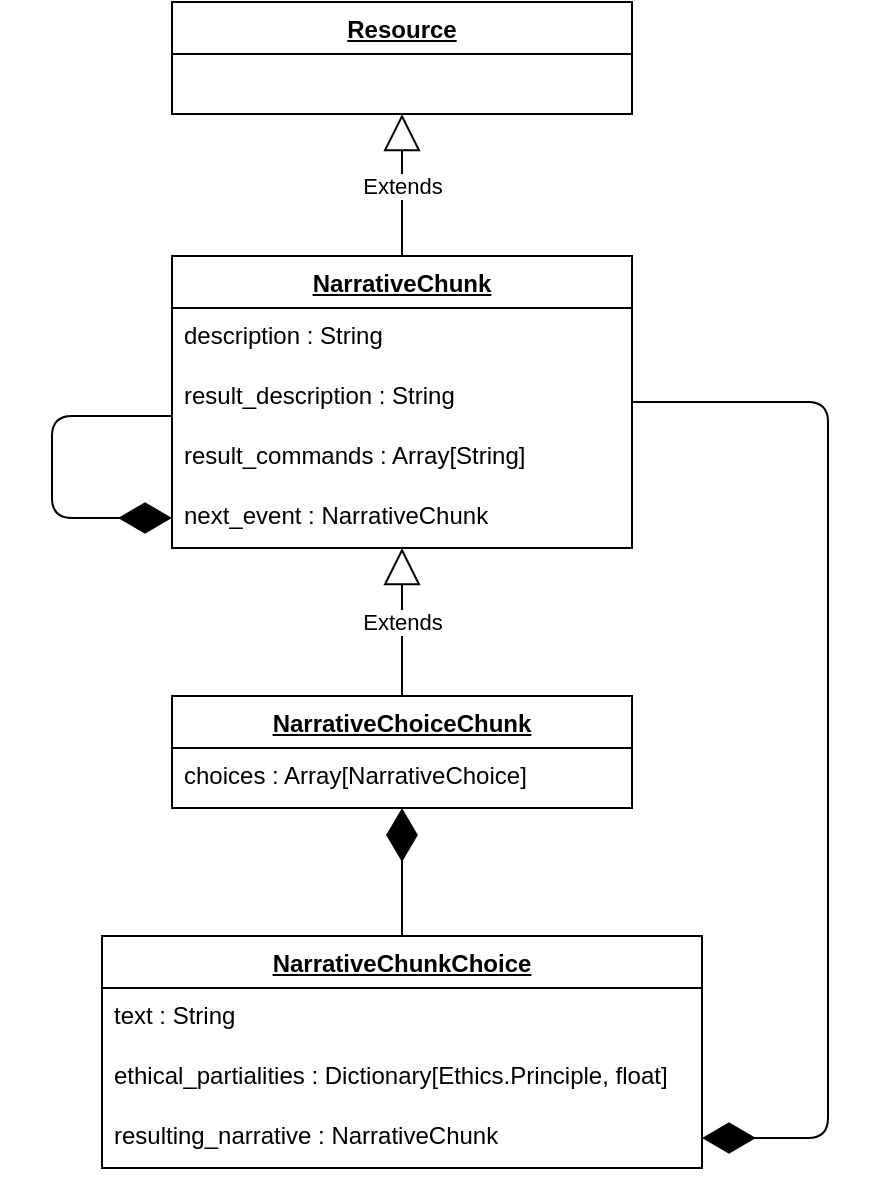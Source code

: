 <mxfile>
    <diagram id="B_DezO1rvKCadzvHnShA" name="CLASS">
        <mxGraphModel dx="524" dy="827" grid="1" gridSize="10" guides="1" tooltips="1" connect="1" arrows="1" fold="1" page="1" pageScale="1" pageWidth="1100" pageHeight="850" math="0" shadow="0">
            <root>
                <mxCell id="0"/>
                <mxCell id="1" parent="0"/>
                <mxCell id="2" value="NarrativeChoiceChunk" style="swimlane;fontStyle=5;align=center;verticalAlign=top;childLayout=stackLayout;horizontal=1;startSize=26;horizontalStack=0;resizeParent=1;resizeParentMax=0;resizeLast=0;collapsible=1;marginBottom=0;whiteSpace=wrap;html=1;" parent="1" vertex="1">
                    <mxGeometry x="435" y="481" width="230" height="56" as="geometry"/>
                </mxCell>
                <mxCell id="6" value="choices : Array[NarrativeChoice]" style="text;strokeColor=none;fillColor=none;align=left;verticalAlign=top;spacingLeft=4;spacingRight=4;overflow=hidden;rotatable=0;points=[[0,0.5],[1,0.5]];portConstraint=eastwest;whiteSpace=wrap;html=1;" parent="2" vertex="1">
                    <mxGeometry y="26" width="230" height="30" as="geometry"/>
                </mxCell>
                <mxCell id="9" value="NarrativeChunkChoice" style="swimlane;fontStyle=5;align=center;verticalAlign=top;childLayout=stackLayout;horizontal=1;startSize=26;horizontalStack=0;resizeParent=1;resizeParentMax=0;resizeLast=0;collapsible=1;marginBottom=0;whiteSpace=wrap;html=1;" parent="1" vertex="1">
                    <mxGeometry x="400" y="601" width="300" height="116" as="geometry"/>
                </mxCell>
                <mxCell id="12" value="text : String" style="text;strokeColor=none;fillColor=none;align=left;verticalAlign=top;spacingLeft=4;spacingRight=4;overflow=hidden;rotatable=0;points=[[0,0.5],[1,0.5]];portConstraint=eastwest;whiteSpace=wrap;html=1;" parent="9" vertex="1">
                    <mxGeometry y="26" width="300" height="30" as="geometry"/>
                </mxCell>
                <mxCell id="14" value="ethical_partialities : Dictionary[Ethics.Principle, float]" style="text;strokeColor=none;fillColor=none;align=left;verticalAlign=top;spacingLeft=4;spacingRight=4;overflow=hidden;rotatable=0;points=[[0,0.5],[1,0.5]];portConstraint=eastwest;whiteSpace=wrap;html=1;" parent="9" vertex="1">
                    <mxGeometry y="56" width="300" height="30" as="geometry"/>
                </mxCell>
                <mxCell id="16" value="resulting_narrative : NarrativeChunk" style="text;strokeColor=none;fillColor=none;align=left;verticalAlign=top;spacingLeft=4;spacingRight=4;overflow=hidden;rotatable=0;points=[[0,0.5],[1,0.5]];portConstraint=eastwest;whiteSpace=wrap;html=1;" parent="9" vertex="1">
                    <mxGeometry y="86" width="300" height="30" as="geometry"/>
                </mxCell>
                <mxCell id="15" value="" style="endArrow=diamondThin;endFill=1;endSize=24;html=1;edgeStyle=elbowEdgeStyle;elbow=vertical;" parent="1" source="9" target="6" edge="1">
                    <mxGeometry width="160" relative="1" as="geometry">
                        <mxPoint x="545" y="716" as="sourcePoint"/>
                        <mxPoint x="435" y="560" as="targetPoint"/>
                        <Array as="points">
                            <mxPoint x="550" y="601"/>
                        </Array>
                    </mxGeometry>
                </mxCell>
                <mxCell id="24" value="Extends" style="endArrow=block;endSize=16;endFill=0;html=1;edgeStyle=elbowEdgeStyle;" parent="1" source="2" target="r-k2IQQcktP8UsuVngvY-32" edge="1">
                    <mxGeometry width="160" relative="1" as="geometry">
                        <mxPoint x="565" y="481" as="sourcePoint"/>
                        <mxPoint x="725" y="481" as="targetPoint"/>
                    </mxGeometry>
                </mxCell>
                <mxCell id="27" value="Resource" style="swimlane;fontStyle=5;align=center;verticalAlign=top;childLayout=stackLayout;horizontal=1;startSize=26;horizontalStack=0;resizeParent=1;resizeParentMax=0;resizeLast=0;collapsible=1;marginBottom=0;whiteSpace=wrap;html=1;" parent="1" vertex="1">
                    <mxGeometry x="435" y="134" width="230" height="56" as="geometry"/>
                </mxCell>
                <mxCell id="30" value="Extends" style="endArrow=block;endSize=16;endFill=0;html=1;edgeStyle=elbowEdgeStyle;" parent="1" source="r-k2IQQcktP8UsuVngvY-32" target="27" edge="1">
                    <mxGeometry width="160" relative="1" as="geometry">
                        <mxPoint x="805" y="521" as="sourcePoint"/>
                        <mxPoint x="570" y="373" as="targetPoint"/>
                    </mxGeometry>
                </mxCell>
                <mxCell id="r-k2IQQcktP8UsuVngvY-32" value="NarrativeChunk" style="swimlane;fontStyle=5;align=center;verticalAlign=top;childLayout=stackLayout;horizontal=1;startSize=26;horizontalStack=0;resizeParent=1;resizeParentMax=0;resizeLast=0;collapsible=1;marginBottom=0;whiteSpace=wrap;html=1;" parent="1" vertex="1">
                    <mxGeometry x="435" y="261" width="230" height="146" as="geometry"/>
                </mxCell>
                <mxCell id="r-k2IQQcktP8UsuVngvY-33" value="description : String" style="text;strokeColor=none;fillColor=none;align=left;verticalAlign=top;spacingLeft=4;spacingRight=4;overflow=hidden;rotatable=0;points=[[0,0.5],[1,0.5]];portConstraint=eastwest;whiteSpace=wrap;html=1;" parent="r-k2IQQcktP8UsuVngvY-32" vertex="1">
                    <mxGeometry y="26" width="230" height="30" as="geometry"/>
                </mxCell>
                <mxCell id="r-k2IQQcktP8UsuVngvY-34" value="result_description : String" style="text;strokeColor=none;fillColor=none;align=left;verticalAlign=top;spacingLeft=4;spacingRight=4;overflow=hidden;rotatable=0;points=[[0,0.5],[1,0.5]];portConstraint=eastwest;whiteSpace=wrap;html=1;" parent="r-k2IQQcktP8UsuVngvY-32" vertex="1">
                    <mxGeometry y="56" width="230" height="30" as="geometry"/>
                </mxCell>
                <mxCell id="r-k2IQQcktP8UsuVngvY-35" value="result_commands : Array[String]" style="text;strokeColor=none;fillColor=none;align=left;verticalAlign=top;spacingLeft=4;spacingRight=4;overflow=hidden;rotatable=0;points=[[0,0.5],[1,0.5]];portConstraint=eastwest;whiteSpace=wrap;html=1;" parent="r-k2IQQcktP8UsuVngvY-32" vertex="1">
                    <mxGeometry y="86" width="230" height="30" as="geometry"/>
                </mxCell>
                <mxCell id="KljNtrRuVCwtTmo7OKSc-30" value="next_event : NarrativeChunk" style="text;strokeColor=none;fillColor=none;align=left;verticalAlign=top;spacingLeft=4;spacingRight=4;overflow=hidden;rotatable=0;points=[[0,0.5],[1,0.5]];portConstraint=eastwest;whiteSpace=wrap;html=1;" parent="r-k2IQQcktP8UsuVngvY-32" vertex="1">
                    <mxGeometry y="116" width="230" height="30" as="geometry"/>
                </mxCell>
                <mxCell id="KljNtrRuVCwtTmo7OKSc-31" value="" style="endArrow=diamondThin;endFill=1;endSize=24;html=1;edgeStyle=orthogonalEdgeStyle;entryX=0;entryY=0.5;entryDx=0;entryDy=0;elbow=vertical;" parent="r-k2IQQcktP8UsuVngvY-32" source="r-k2IQQcktP8UsuVngvY-32" target="KljNtrRuVCwtTmo7OKSc-30" edge="1">
                    <mxGeometry width="160" relative="1" as="geometry">
                        <mxPoint x="280" y="30" as="sourcePoint"/>
                        <mxPoint x="400" y="190" as="targetPoint"/>
                        <Array as="points">
                            <mxPoint x="-60" y="80"/>
                            <mxPoint x="-60" y="131"/>
                        </Array>
                    </mxGeometry>
                </mxCell>
                <mxCell id="r-k2IQQcktP8UsuVngvY-36" value="" style="endArrow=diamondThin;endFill=1;endSize=24;html=1;edgeStyle=elbowEdgeStyle;elbow=vertical;" parent="1" source="r-k2IQQcktP8UsuVngvY-32" target="16" edge="1">
                    <mxGeometry width="160" relative="1" as="geometry">
                        <mxPoint x="563" y="616" as="sourcePoint"/>
                        <mxPoint x="643" y="437" as="targetPoint"/>
                        <Array as="points">
                            <mxPoint x="763" y="217"/>
                            <mxPoint x="623" y="247"/>
                        </Array>
                    </mxGeometry>
                </mxCell>
            </root>
        </mxGraphModel>
    </diagram>
    <diagram id="3oLWx8b8DrkK7JCzHXec" name="SEQUENCE">
        <mxGraphModel dx="524" dy="827" grid="1" gridSize="10" guides="1" tooltips="1" connect="1" arrows="1" fold="1" page="1" pageScale="1" pageWidth="1100" pageHeight="850" math="0" shadow="0">
            <root>
                <mxCell id="0"/>
                <mxCell id="1" parent="0"/>
                <mxCell id="iq0Jkui4Xhdb2TkyUSVj-8" value="UINarrativeChunkPanel" style="shape=umlLifeline;perimeter=lifelinePerimeter;whiteSpace=wrap;html=1;container=1;dropTarget=0;collapsible=0;recursiveResize=0;outlineConnect=0;portConstraint=eastwest;newEdgeStyle={&quot;curved&quot;:0,&quot;rounded&quot;:0};" parent="1" vertex="1">
                    <mxGeometry x="80" y="40" width="120" height="600" as="geometry"/>
                </mxCell>
                <mxCell id="4MZaJ6rPSjcV9gOx1s7u-23" value="Story Event Series (aka Quest Line)" style="shape=umlFrame;whiteSpace=wrap;html=1;pointerEvents=0;width=120;height=50;" parent="1" vertex="1">
                    <mxGeometry x="60" y="130" width="1010" height="380" as="geometry"/>
                </mxCell>
                <mxCell id="4MZaJ6rPSjcV9gOx1s7u-14" value="Story Sequence" style="shape=umlFrame;whiteSpace=wrap;html=1;pointerEvents=0;width=110;height=30;" parent="1" vertex="1">
                    <mxGeometry x="120" y="330" width="610" height="160" as="geometry"/>
                </mxCell>
                <mxCell id="iq0Jkui4Xhdb2TkyUSVj-9" value="EventBus" style="shape=umlLifeline;perimeter=lifelinePerimeter;whiteSpace=wrap;html=1;container=1;dropTarget=0;collapsible=0;recursiveResize=0;outlineConnect=0;portConstraint=eastwest;newEdgeStyle={&quot;curved&quot;:0,&quot;rounded&quot;:0};" parent="1" vertex="1">
                    <mxGeometry x="760" y="40" width="100" height="600" as="geometry"/>
                </mxCell>
                <mxCell id="iq0Jkui4Xhdb2TkyUSVj-11" value="NarrativeChunkHandler" style="shape=umlLifeline;perimeter=lifelinePerimeter;whiteSpace=wrap;html=1;container=1;dropTarget=0;collapsible=0;recursiveResize=0;outlineConnect=0;portConstraint=eastwest;newEdgeStyle={&quot;curved&quot;:0,&quot;rounded&quot;:0};" parent="1" vertex="1">
                    <mxGeometry x="400" y="40" width="120" height="600" as="geometry"/>
                </mxCell>
                <mxCell id="4MZaJ6rPSjcV9gOx1s7u-1" value="push_event()" style="html=1;verticalAlign=bottom;startArrow=oval;startFill=1;endArrow=block;startSize=8;rounded=0;" parent="1" edge="1">
                    <mxGeometry width="60" relative="1" as="geometry">
                        <mxPoint x="809.5" y="220" as="sourcePoint"/>
                        <mxPoint x="459.5" y="220" as="targetPoint"/>
                        <Array as="points">
                            <mxPoint x="720" y="220"/>
                        </Array>
                    </mxGeometry>
                </mxCell>
                <mxCell id="4MZaJ6rPSjcV9gOx1s7u-2" value="display_story_event(event : NarrativeChunk)" style="html=1;verticalAlign=bottom;startArrow=oval;startFill=1;endArrow=block;startSize=8;rounded=0;" parent="1" edge="1">
                    <mxGeometry width="60" relative="1" as="geometry">
                        <mxPoint x="459.5" y="380" as="sourcePoint"/>
                        <mxPoint x="140" y="380" as="targetPoint"/>
                    </mxGeometry>
                </mxCell>
                <mxCell id="4MZaJ6rPSjcV9gOx1s7u-3" value="signal story_event_advance(event : NarrativeChunk)" style="html=1;verticalAlign=bottom;startArrow=oval;startFill=1;endArrow=block;startSize=8;rounded=0;" parent="1" edge="1">
                    <mxGeometry width="60" relative="1" as="geometry">
                        <mxPoint x="139.667" y="420" as="sourcePoint"/>
                        <mxPoint x="459.5" y="420" as="targetPoint"/>
                        <Array as="points">
                            <mxPoint x="290" y="420"/>
                        </Array>
                    </mxGeometry>
                </mxCell>
                <mxCell id="4MZaJ6rPSjcV9gOx1s7u-4" value="process_result_commands()" style="html=1;verticalAlign=bottom;startArrow=oval;startFill=1;endArrow=block;startSize=8;rounded=0;" parent="1" edge="1">
                    <mxGeometry x="0.502" width="60" relative="1" as="geometry">
                        <mxPoint x="459.667" y="440" as="sourcePoint"/>
                        <mxPoint x="939.5" y="440" as="targetPoint"/>
                        <Array as="points">
                            <mxPoint x="690" y="440"/>
                        </Array>
                        <mxPoint as="offset"/>
                    </mxGeometry>
                </mxCell>
                <mxCell id="4MZaJ6rPSjcV9gOx1s7u-7" value="proc_narrative_chunks()" style="html=1;align=left;spacingLeft=2;endArrow=block;rounded=0;edgeStyle=orthogonalEdgeStyle;rounded=0;" parent="1" edge="1">
                    <mxGeometry x="-0.787" y="10" relative="1" as="geometry">
                        <mxPoint x="459.667" y="270" as="sourcePoint"/>
                        <Array as="points">
                            <mxPoint x="620" y="270"/>
                            <mxPoint x="620" y="290"/>
                        </Array>
                        <mxPoint x="459.667" y="290" as="targetPoint"/>
                        <mxPoint as="offset"/>
                    </mxGeometry>
                </mxCell>
                <mxCell id="4MZaJ6rPSjcV9gOx1s7u-9" value="CommandServer" style="shape=umlLifeline;perimeter=lifelinePerimeter;whiteSpace=wrap;html=1;container=1;dropTarget=0;collapsible=0;recursiveResize=0;outlineConnect=0;portConstraint=eastwest;newEdgeStyle={&quot;curved&quot;:0,&quot;rounded&quot;:0};" parent="1" vertex="1">
                    <mxGeometry x="880" y="40" width="120" height="600" as="geometry"/>
                </mxCell>
                <mxCell id="4MZaJ6rPSjcV9gOx1s7u-16" value="register_narrative_chunk_occurance(evaluator : Callable, event : NarrativeChunk)" style="html=1;verticalAlign=bottom;startArrow=oval;startFill=1;endArrow=block;startSize=8;rounded=0;" parent="1" edge="1">
                    <mxGeometry x="0.123" width="60" relative="1" as="geometry">
                        <mxPoint x="939.5" y="170" as="sourcePoint"/>
                        <mxPoint x="459.5" y="170" as="targetPoint"/>
                        <Array as="points"/>
                        <mxPoint as="offset"/>
                    </mxGeometry>
                </mxCell>
                <mxCell id="4MZaJ6rPSjcV9gOx1s7u-20" value="display_next_narrative_chunk(event : NarrativeChunk)" style="html=1;align=left;spacingLeft=2;endArrow=block;rounded=0;edgeStyle=orthogonalEdgeStyle;rounded=0;" parent="1" edge="1">
                    <mxGeometry x="-0.952" y="10" relative="1" as="geometry">
                        <mxPoint x="459.667" y="470" as="sourcePoint"/>
                        <Array as="points">
                            <mxPoint x="710" y="470"/>
                            <mxPoint x="710" y="350"/>
                        </Array>
                        <mxPoint x="459.667" y="350" as="targetPoint"/>
                        <mxPoint as="offset"/>
                    </mxGeometry>
                </mxCell>
                <mxCell id="4MZaJ6rPSjcV9gOx1s7u-22" value="run_command()" style="html=1;align=left;spacingLeft=2;endArrow=block;rounded=0;edgeStyle=orthogonalEdgeStyle;rounded=0;" parent="1" edge="1">
                    <mxGeometry x="-0.952" y="10" relative="1" as="geometry">
                        <mxPoint x="939.5" y="460" as="sourcePoint"/>
                        <Array as="points">
                            <mxPoint x="1050" y="460"/>
                            <mxPoint x="1050" y="150"/>
                        </Array>
                        <mxPoint x="939.5" y="150" as="targetPoint"/>
                        <mxPoint as="offset"/>
                    </mxGeometry>
                </mxCell>
                <mxCell id="4MZaJ6rPSjcV9gOx1s7u-24" value="" style="endArrow=block;dashed=1;endFill=0;endSize=12;html=1;edgeStyle=orthogonalEdgeStyle;" parent="1" source="iq0Jkui4Xhdb2TkyUSVj-11" target="iq0Jkui4Xhdb2TkyUSVj-11" edge="1">
                    <mxGeometry width="160" relative="1" as="geometry">
                        <mxPoint x="459.5" y="170" as="sourcePoint"/>
                        <mxPoint x="459.5" y="350" as="targetPoint"/>
                        <Array as="points">
                            <mxPoint x="390" y="170"/>
                            <mxPoint x="390" y="220"/>
                        </Array>
                    </mxGeometry>
                </mxCell>
            </root>
        </mxGraphModel>
    </diagram>
</mxfile>